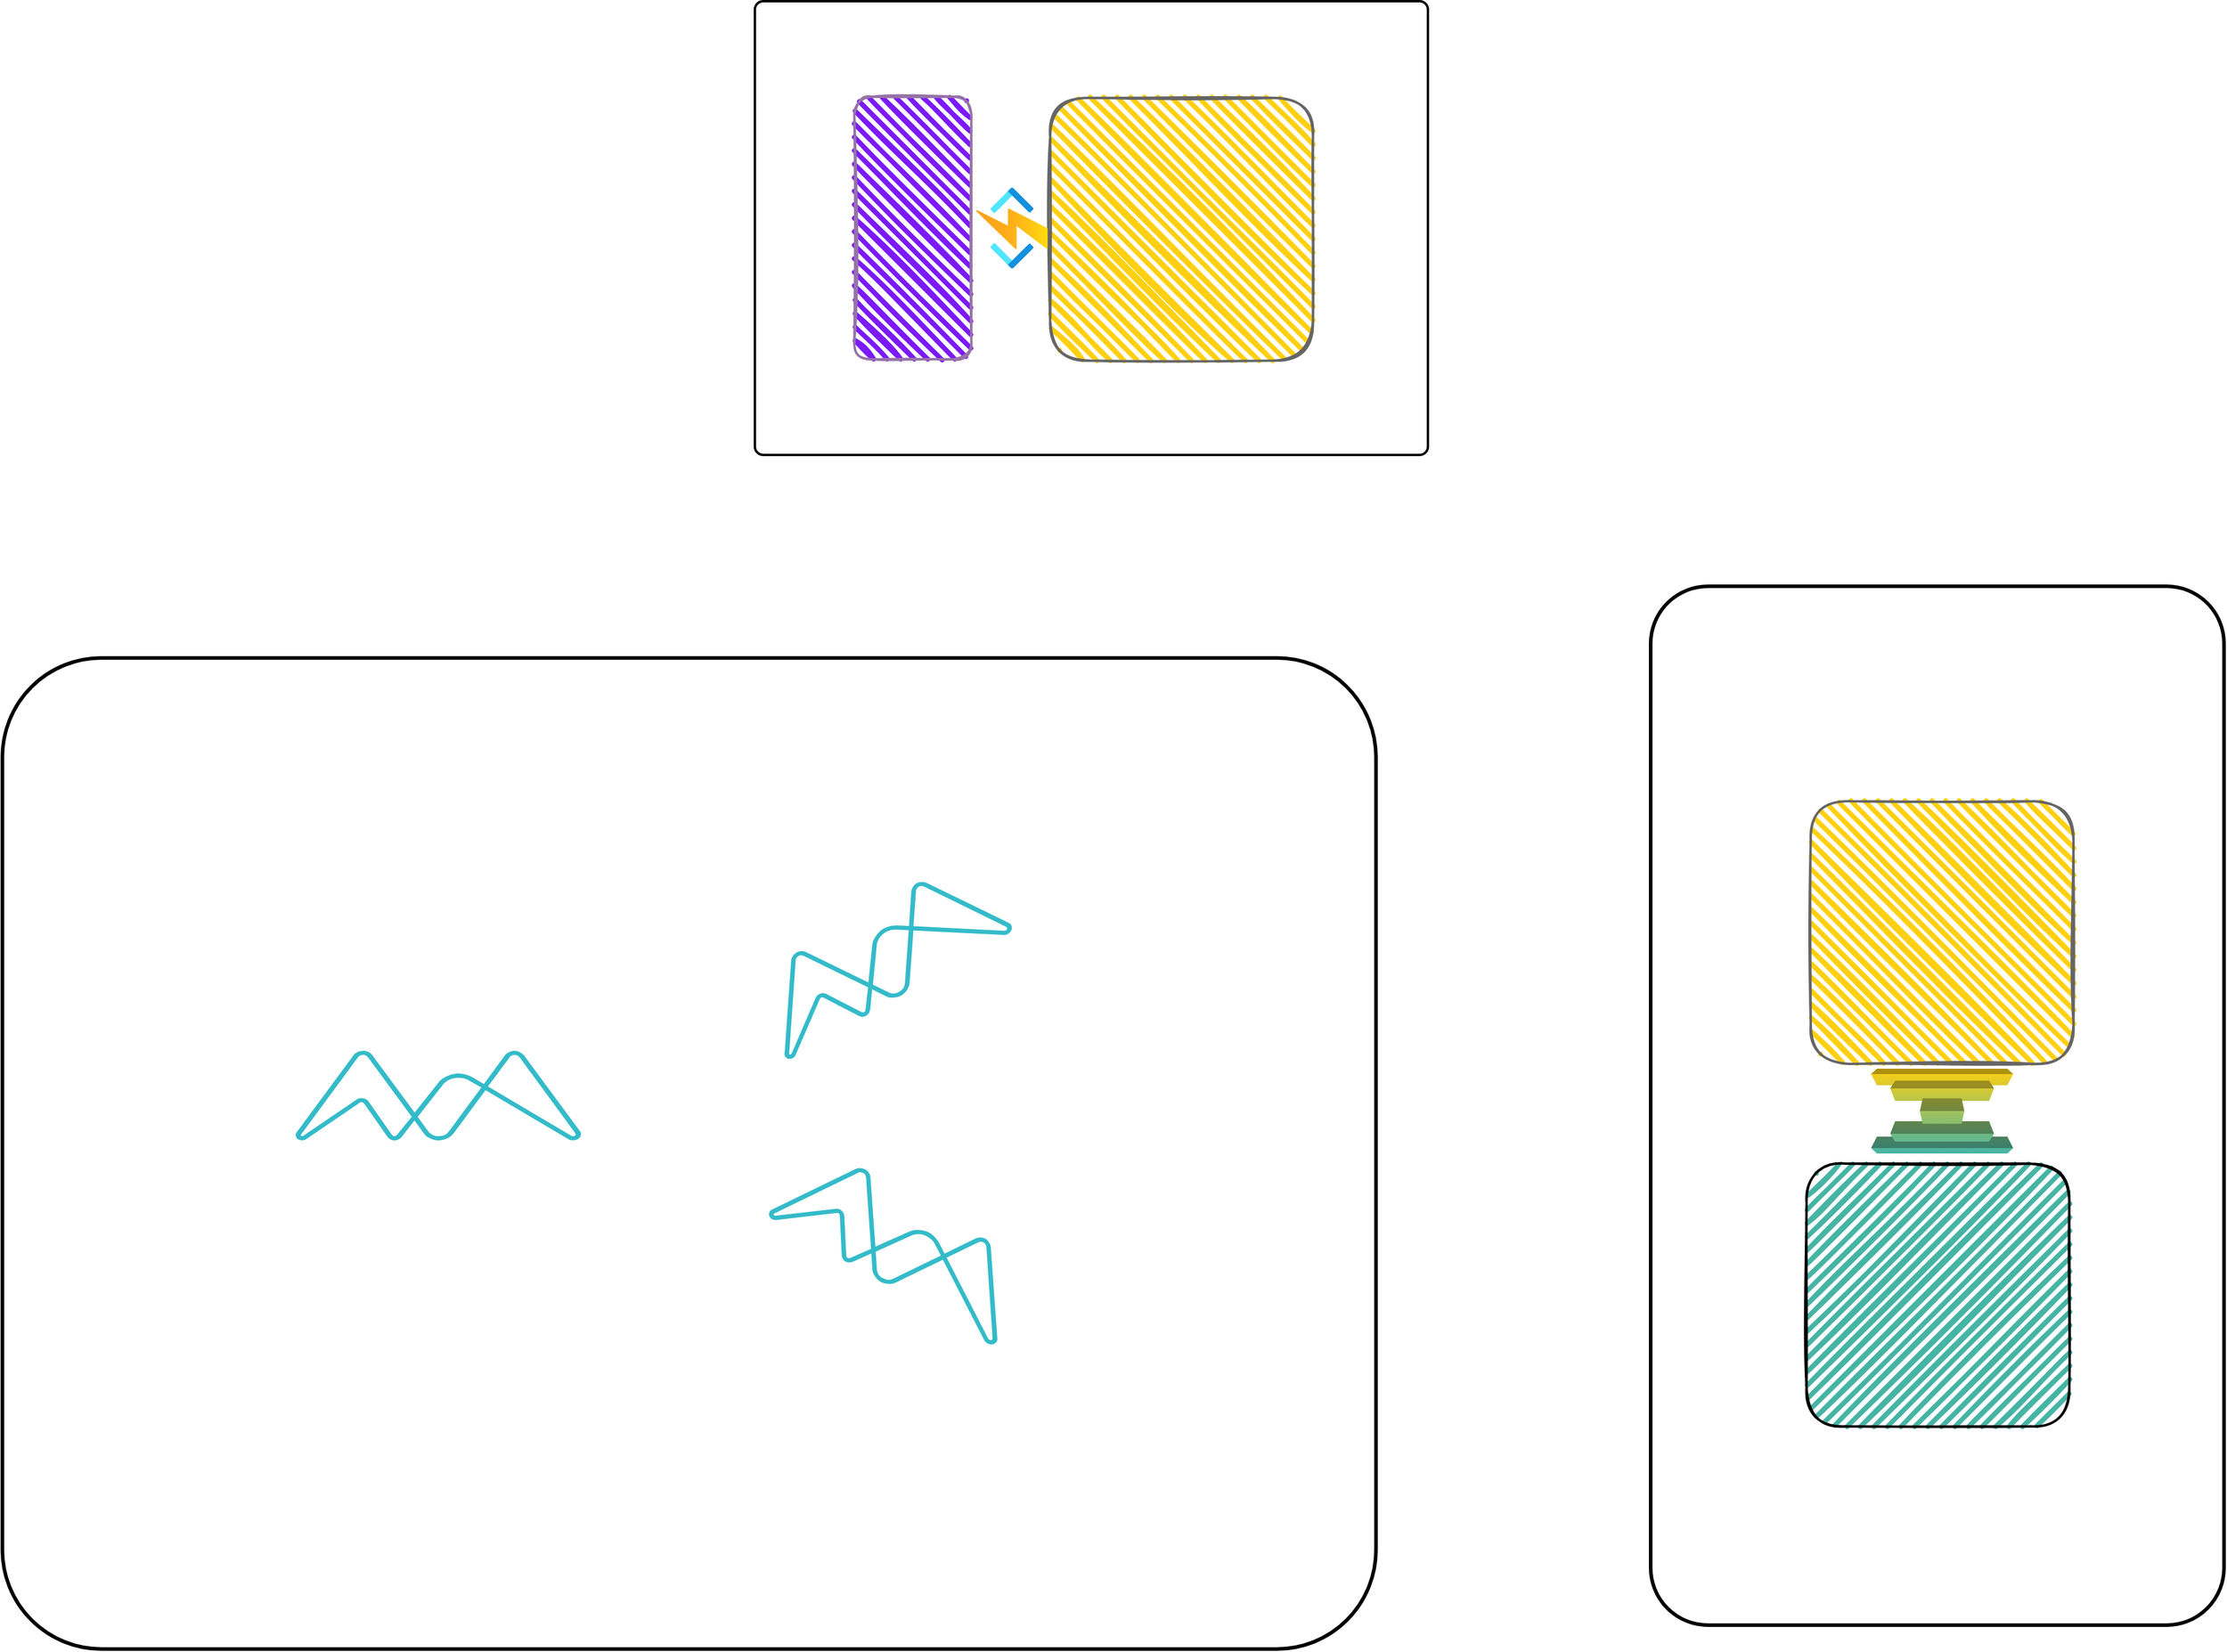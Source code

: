 <mxfile version="14.8.5" type="github">
  <diagram id="nUSJ--qEf_A7Ushkb8u8" name="第 1 页">
    <mxGraphModel dx="5567" dy="4971" grid="1" gridSize="10" guides="1" tooltips="1" connect="1" arrows="1" fold="1" page="1" pageScale="1" pageWidth="827" pageHeight="1169" math="0" shadow="0">
      <root>
        <mxCell id="0" />
        <mxCell id="1" parent="0" />
        <mxCell id="Y_MbyAmzNO89II4BcLTL-1" value="" style="rounded=1;arcSize=10;strokeWidth=3;" vertex="1" parent="1">
          <mxGeometry x="800" y="-890" width="480" height="870" as="geometry" />
        </mxCell>
        <mxCell id="Y_MbyAmzNO89II4BcLTL-2" value="" style="rounded=1;whiteSpace=wrap;html=1;strokeWidth=2;fillWeight=4;hachureGap=8;hachureAngle=45;sketch=1;strokeColor=#666666;fontColor=#333333;fillColor=#FFD011;" vertex="1" parent="1">
          <mxGeometry x="934" y="-710" width="220" height="220" as="geometry" />
        </mxCell>
        <mxCell id="Y_MbyAmzNO89II4BcLTL-3" value="" style="rounded=1;whiteSpace=wrap;html=1;strokeWidth=2;fillWeight=4;hachureGap=8;hachureAngle=45;sketch=1;rotation=90;fillColor=#46B4A5;" vertex="1" parent="1">
          <mxGeometry x="930.5" y="-406.5" width="220" height="220" as="geometry" />
        </mxCell>
        <mxCell id="Y_MbyAmzNO89II4BcLTL-4" value="" style="outlineConnect=0;dashed=0;verticalLabelPosition=bottom;verticalAlign=top;align=center;html=1;shape=mxgraph.aws3.connect;rotation=90;strokeColor=#d6b656;fillColor=#FFD011;gradientColor=#46B4A5;gradientDirection=east;" vertex="1" parent="1">
          <mxGeometry x="1008.5" y="-510" width="71" height="119" as="geometry" />
        </mxCell>
        <mxCell id="Y_MbyAmzNO89II4BcLTL-5" value="" style="shape=image;imageAspect=0;aspect=fixed;verticalLabelPosition=bottom;verticalAlign=top;image=https://cdn.jsdelivr.net/gh/rjman-ljm/resources@master/assets/1626922455062-1626922455060.png;rotation=90;" vertex="1" parent="1">
          <mxGeometry x="969" y="-676" width="150" height="150" as="geometry" />
        </mxCell>
        <mxCell id="Y_MbyAmzNO89II4BcLTL-6" value="" style="shape=image;imageAspect=0;aspect=fixed;verticalLabelPosition=bottom;verticalAlign=top;fillColor=#FFFFFF;image=https://cdn.jsdelivr.net/gh/rjman-ljm/resources@master/assets/1626922872206-nav_liquid.png;rotation=90;" vertex="1" parent="1">
          <mxGeometry x="994" y="-347.25" width="100" height="100" as="geometry" />
        </mxCell>
        <mxCell id="Y_MbyAmzNO89II4BcLTL-7" value="" style="rounded=1;whiteSpace=wrap;html=1;absoluteArcSize=1;arcSize=14;strokeWidth=2;fillColor=#FFFFFF;" vertex="1" parent="1">
          <mxGeometry x="50" y="-1380" width="563.5" height="380" as="geometry" />
        </mxCell>
        <mxCell id="Y_MbyAmzNO89II4BcLTL-8" value="" style="rounded=1;whiteSpace=wrap;html=1;strokeWidth=2;fillWeight=4;hachureGap=8;hachureAngle=45;sketch=1;strokeColor=#666666;fontColor=#333333;fillColor=#FFD011;" vertex="1" parent="1">
          <mxGeometry x="297.25" y="-1299" width="220" height="220" as="geometry" />
        </mxCell>
        <mxCell id="Y_MbyAmzNO89II4BcLTL-9" value="" style="aspect=fixed;html=1;points=[];align=center;image;fontSize=12;image=img/lib/azure2/compute/Function_Apps.svg;rotation=90;" vertex="1" parent="1">
          <mxGeometry x="231.25" y="-1220" width="68" height="60" as="geometry" />
        </mxCell>
        <mxCell id="Y_MbyAmzNO89II4BcLTL-10" value="" style="rounded=1;whiteSpace=wrap;html=1;strokeWidth=2;fillWeight=4;hachureGap=8;hachureAngle=45;sketch=1;rotation=-180;strokeColor=#9673a6;fillColor=#7b1af7;" vertex="1" parent="1">
          <mxGeometry x="133.25" y="-1300" width="98" height="220" as="geometry" />
        </mxCell>
        <mxCell id="Y_MbyAmzNO89II4BcLTL-11" value="" style="shape=image;imageAspect=0;aspect=fixed;verticalLabelPosition=bottom;verticalAlign=top;image=https://cdn.jsdelivr.net/gh/rjman-ljm/resources@master/assets/1626922455062-1626922455060.png;" vertex="1" parent="1">
          <mxGeometry x="332.25" y="-1265" width="150" height="150" as="geometry" />
        </mxCell>
        <mxCell id="Y_MbyAmzNO89II4BcLTL-12" value="" style="shape=image;imageAspect=0;aspect=fixed;verticalLabelPosition=bottom;verticalAlign=top;fillColor=#FFFFFF;image=https://cdn.jsdelivr.net/gh/rjman-ljm/resources@master/assets/1626922566462-1626922566461.png;" vertex="1" parent="1">
          <mxGeometry x="133.25" y="-1239" width="98" height="98" as="geometry" />
        </mxCell>
        <mxCell id="Y_MbyAmzNO89II4BcLTL-13" value="" style="rounded=1;arcSize=10;strokeWidth=3;" vertex="1" parent="1">
          <mxGeometry x="-580" y="-830" width="1150" height="830" as="geometry" />
        </mxCell>
        <mxCell id="Y_MbyAmzNO89II4BcLTL-14" value="" style="shape=image;imageAspect=0;aspect=fixed;verticalLabelPosition=bottom;verticalAlign=top;fillColor=#46B4A5;gradientColor=#46B4A5;image=https://cdn.jsdelivr.net/gh/rjman-ljm/resources@master/assets/1626923503218-1626923503216.png;" vertex="1" parent="1">
          <mxGeometry x="-105" y="-540" width="200" height="200" as="geometry" />
        </mxCell>
        <mxCell id="Y_MbyAmzNO89II4BcLTL-15" value="" style="shape=image;imageAspect=0;aspect=fixed;verticalLabelPosition=bottom;verticalAlign=top;image=https://cdn.jsdelivr.net/gh/rjman-ljm/resources@master/assets/1626922455062-1626922455060.png;" vertex="1" parent="1">
          <mxGeometry x="-515" y="-540" width="200" height="200" as="geometry" />
        </mxCell>
        <mxCell id="Y_MbyAmzNO89II4BcLTL-16" value="" style="shape=image;imageAspect=0;aspect=fixed;verticalLabelPosition=bottom;verticalAlign=top;fillColor=#46B4A5;gradientColor=#46B4A5;image=https://cdn.jsdelivr.net/gh/rjman-ljm/resources@master/assets/1626923540650-1626923540649.png;" vertex="1" parent="1">
          <mxGeometry x="235" y="-715.88" width="200" height="200" as="geometry" />
        </mxCell>
        <mxCell id="Y_MbyAmzNO89II4BcLTL-17" value="" style="shape=image;imageAspect=0;aspect=fixed;verticalLabelPosition=bottom;verticalAlign=top;fillColor=#46B4A5;gradientColor=#46B4A5;image=https://cdn.jsdelivr.net/gh/rjman-ljm/resources@master/assets/1626923598269-1626923598267.png;" vertex="1" parent="1">
          <mxGeometry x="235" y="-355.5" width="200" height="200" as="geometry" />
        </mxCell>
        <mxCell id="Y_MbyAmzNO89II4BcLTL-18" value="" style="outlineConnect=0;dashed=0;verticalLabelPosition=bottom;verticalAlign=top;align=center;html=1;shape=mxgraph.aws3.macie;fillColor=#34BBC9;gradientColor=none;pointerEvents=1;strokeWidth=3;rotation=-30;" vertex="1" parent="1">
          <mxGeometry x="43.79" y="-617.22" width="219.88" height="75.5" as="geometry" />
        </mxCell>
        <mxCell id="Y_MbyAmzNO89II4BcLTL-19" value="" style="outlineConnect=0;dashed=0;verticalLabelPosition=bottom;verticalAlign=top;align=center;html=1;shape=mxgraph.aws3.macie;fillColor=#34BBC9;gradientColor=none;pointerEvents=1;strokeWidth=3;rotation=30;" vertex="1" parent="1">
          <mxGeometry x="63.66" y="-377.75" width="220" height="75.5" as="geometry" />
        </mxCell>
        <mxCell id="Y_MbyAmzNO89II4BcLTL-20" value="" style="outlineConnect=0;dashed=0;verticalLabelPosition=bottom;verticalAlign=top;align=center;html=1;shape=mxgraph.aws3.macie;fillColor=#34BBC9;gradientColor=none;pointerEvents=1;strokeWidth=3;rotation=0;" vertex="1" parent="1">
          <mxGeometry x="-335" y="-501" width="240" height="75.5" as="geometry" />
        </mxCell>
      </root>
    </mxGraphModel>
  </diagram>
</mxfile>
